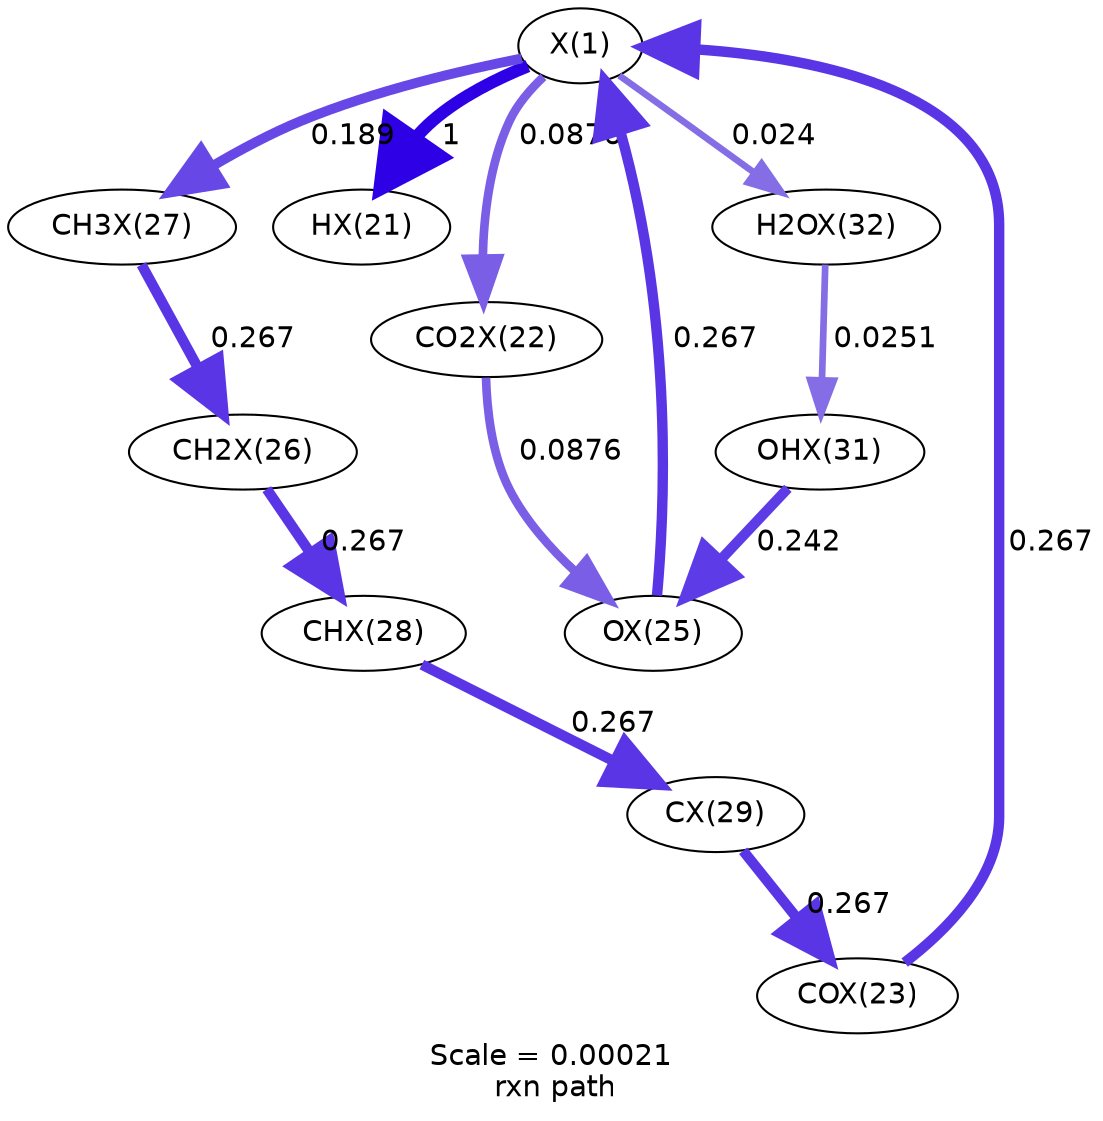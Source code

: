 digraph reaction_paths {
center=1;
s22 -> s24[fontname="Helvetica", penwidth=4.16, arrowsize=2.08, color="0.7, 0.588, 0.9"
, label=" 0.0876"];
s25 -> s22[fontname="Helvetica", penwidth=5, arrowsize=2.5, color="0.7, 0.767, 0.9"
, label=" 0.267"];
s27 -> s22[fontname="Helvetica", penwidth=5, arrowsize=2.5, color="0.7, 0.767, 0.9"
, label=" 0.267"];
s22 -> s23[fontname="Helvetica", penwidth=6, arrowsize=3, color="0.7, 1.5, 0.9"
, label=" 1"];
s22 -> s29[fontname="Helvetica", penwidth=4.74, arrowsize=2.37, color="0.7, 0.689, 0.9"
, label=" 0.189"];
s22 -> s34[fontname="Helvetica", penwidth=3.18, arrowsize=1.59, color="0.7, 0.524, 0.9"
, label=" 0.024"];
s24 -> s27[fontname="Helvetica", penwidth=4.16, arrowsize=2.08, color="0.7, 0.588, 0.9"
, label=" 0.0876"];
s31 -> s25[fontname="Helvetica", penwidth=5, arrowsize=2.5, color="0.7, 0.767, 0.9"
, label=" 0.267"];
s33 -> s27[fontname="Helvetica", penwidth=4.93, arrowsize=2.46, color="0.7, 0.742, 0.9"
, label=" 0.242"];
s29 -> s28[fontname="Helvetica", penwidth=5, arrowsize=2.5, color="0.7, 0.767, 0.9"
, label=" 0.267"];
s28 -> s30[fontname="Helvetica", penwidth=5, arrowsize=2.5, color="0.7, 0.767, 0.9"
, label=" 0.267"];
s30 -> s31[fontname="Helvetica", penwidth=5, arrowsize=2.5, color="0.7, 0.767, 0.9"
, label=" 0.267"];
s34 -> s33[fontname="Helvetica", penwidth=3.22, arrowsize=1.61, color="0.7, 0.525, 0.9"
, label=" 0.0251"];
s22 [ fontname="Helvetica", label="X(1)"];
s23 [ fontname="Helvetica", label="HX(21)"];
s24 [ fontname="Helvetica", label="CO2X(22)"];
s25 [ fontname="Helvetica", label="COX(23)"];
s27 [ fontname="Helvetica", label="OX(25)"];
s28 [ fontname="Helvetica", label="CH2X(26)"];
s29 [ fontname="Helvetica", label="CH3X(27)"];
s30 [ fontname="Helvetica", label="CHX(28)"];
s31 [ fontname="Helvetica", label="CX(29)"];
s33 [ fontname="Helvetica", label="OHX(31)"];
s34 [ fontname="Helvetica", label="H2OX(32)"];
 label = "Scale = 0.00021\l rxn path";
 fontname = "Helvetica";
}
